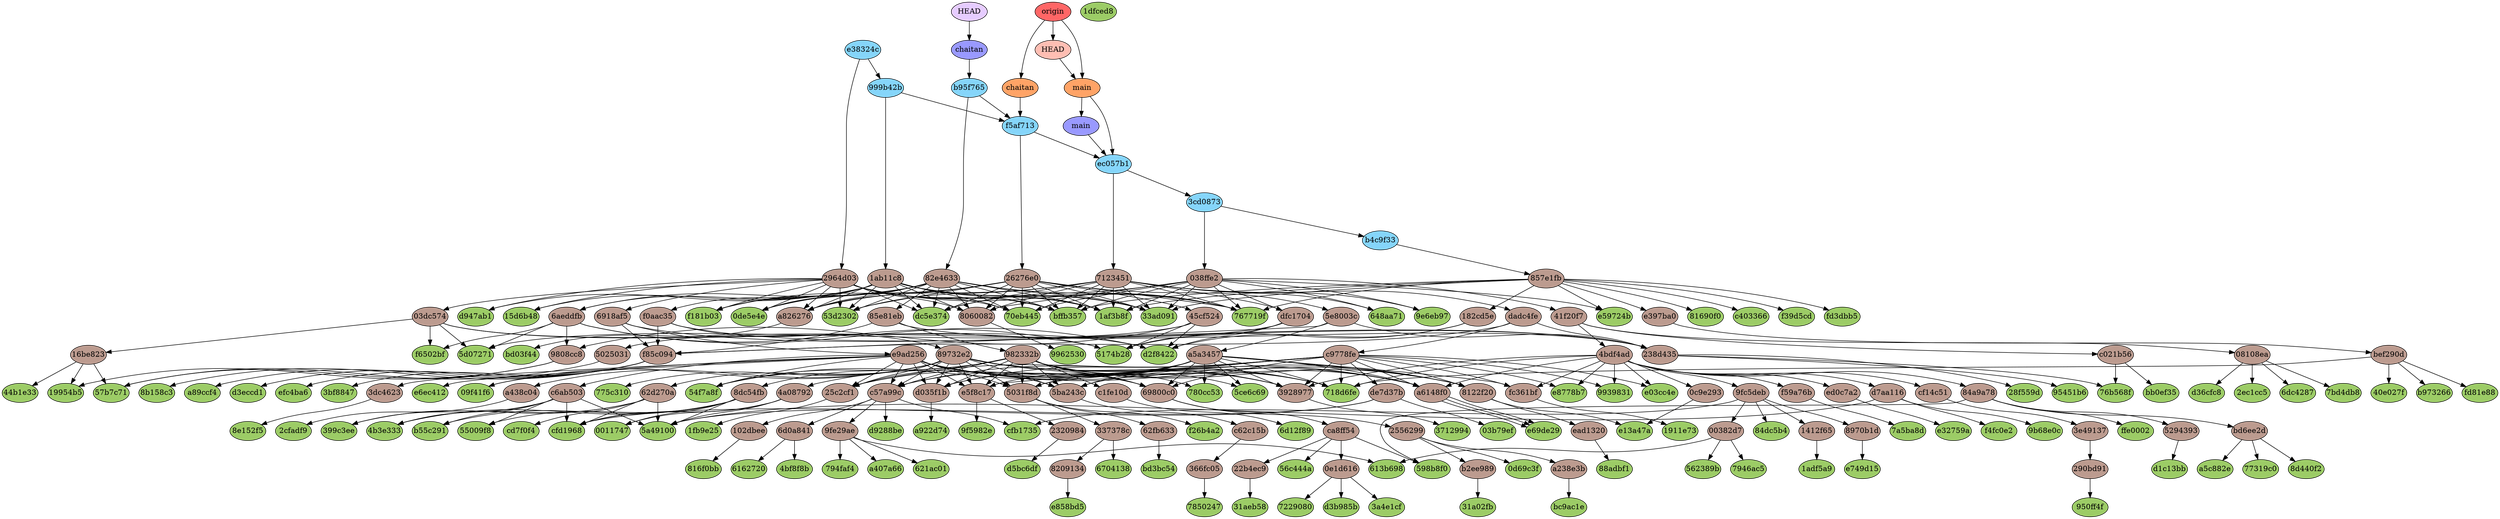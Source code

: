 digraph auto {
	graph [bgcolor=transparent]
	node [fixedsize=true style=filled width=0.95]
	"001174743a356a09ea1be9618f6fe4e734d74a48" [label=0011747 fillcolor="#9ccc66"]
	"03b79ef960b8e4650b0f182e8c5b89b0cea5a6da" [label="03b79ef" fillcolor="#9ccc66"]
	"09f41f6eb3e1f568d0215b5e598edd78ad3f7845" [label="09f41f6" fillcolor="#9ccc66"]
	"0d69c3f87cf1ae688b77ea7236c2f5dbf8f31b01" [label="0d69c3f" fillcolor="#9ccc66"]
	"0de5e4e3b9196563148ef8cc7b6080d0c55b33cf" [label="0de5e4e" fillcolor="#9ccc66"]
	"15d6b481edad255c278f8422acf6a4478f6f077f" [label="15d6b48" fillcolor="#9ccc66"]
	"1911e739b21709feb638e003de0e04e3593d840f" [label="1911e73" fillcolor="#9ccc66"]
	"19954b5f0ab180098010c4b09f005eaf6970bfb6" [label="19954b5" fillcolor="#9ccc66"]
	"1adf5a96c4058aa685aa1d99d0b9f54b050823ce" [label="1adf5a9" fillcolor="#9ccc66"]
	"1af3b8f01934a8fdd694eb5747b8115f01419199" [label="1af3b8f" fillcolor="#9ccc66"]
	"1dfced8cbf8cc0a511bc62fa7081b6884f02ea59" [label="1dfced8" fillcolor="#9ccc66"]
	"1fb9e250f8064f935fb87f609f64034c7d2431c1" [label="1fb9e25" fillcolor="#9ccc66"]
	"28f559d77037c25fc3c99755163aeb338430cb19" [label="28f559d" fillcolor="#9ccc66"]
	"2cfadf98dd8ea0f01bc1aacb44729859446d835b" [label="2cfadf9" fillcolor="#9ccc66"]
	"2ec1cc5f9cd1d8162de205e25620bca12963c8a1" [label="2ec1cc5" fillcolor="#9ccc66"]
	"31a02fbe23467ff63803c86b4cc63b5deca9aa73" [label="31a02fb" fillcolor="#9ccc66"]
	"31aeb584a032212f34b0bbfbd6b2795d7823914f" [label="31aeb58" fillcolor="#9ccc66"]
	"33ad091d26d8a9dc95ebdf616e217d985ec215b8" [label="33ad091" fillcolor="#9ccc66"]
	"371299431a543a656e5d458c65542fce3bda5124" [label=3712994 fillcolor="#9ccc66"]
	"399c3eec41cbc0d77a5254360651517113813b39" [label="399c3ee" fillcolor="#9ccc66"]
	"3a4e1cf78ee136cc035b47d71529fe7a4c0ca5db" [label="3a4e1cf" fillcolor="#9ccc66"]
	"3bf884708a7789b9963f429052fd7421763e3581" [label="3bf8847" fillcolor="#9ccc66"]
	"40e027fbefc15026f37d0e7d8b37e9d8f6e532b1" [label="40e027f" fillcolor="#9ccc66"]
	"44b1e33367b63126b9c8928bb9677685708e8479" [label="44b1e33" fillcolor="#9ccc66"]
	"4b3e333a916f890725967882a3db203fcc685684" [label="4b3e333" fillcolor="#9ccc66"]
	"4bf8f8be166eb79d3dcb7f24a4765d1fac0f3f5a" [label="4bf8f8b" fillcolor="#9ccc66"]
	"5174b28c565c285e3e312ec5178be64fbeca8398" [label="5174b28" fillcolor="#9ccc66"]
	"53d23025e9216460f5792ff51a26e90b41d7baf3" [label="53d2302" fillcolor="#9ccc66"]
	"54f7a8fe883aa59ca24b7b0c67d0a50e0217b5c4" [label="54f7a8f" fillcolor="#9ccc66"]
	"55009f8f5d029f774b9216a450fb1bad0b2a7719" [label="55009f8" fillcolor="#9ccc66"]
	"562389b5c9d6a4a7d89b3c0db9b1cf88161efa01" [label="562389b" fillcolor="#9ccc66"]
	"56c444aee0b08f1dfc98e33f0dc80ad49652fcc3" [label="56c444a" fillcolor="#9ccc66"]
	"57b7c712319b7b513bec07dffe16bbcde96c1494" [label="57b7c71" fillcolor="#9ccc66"]
	"598b8f039a01d1ac7da7eeb7df490f0d6e7f60d4" [label="598b8f0" fillcolor="#9ccc66"]
	"5a49100ce528f9c21399c5df2febf7f70289e560" [label="5a49100" fillcolor="#9ccc66"]
	"5ce6c6989a2642f975325c1299b2e94c0443d53e" [label="5ce6c69" fillcolor="#9ccc66"]
	"5d07271a940b775cf6f0cc730d785a96ca69a17f" [label="5d07271" fillcolor="#9ccc66"]
	"613b698941f828bb41c73ca75b6d86f25370466f" [label="613b698" fillcolor="#9ccc66"]
	"6162720d2c077218a1e7a1eebbe85556984616e6" [label=6162720 fillcolor="#9ccc66"]
	"621ac01a420d0063224c83974fd25f03d9fb205a" [label="621ac01" fillcolor="#9ccc66"]
	"648aa7166f4efd1e80daa98c37ac7a1bf3c62ab9" [label="648aa71" fillcolor="#9ccc66"]
	"67041385a36aa9b051dcf6dea809370fa86682ff" [label=6704138 fillcolor="#9ccc66"]
	"6d12f89c8fe464135733f4c0aaddc38d627398f8" [label="6d12f89" fillcolor="#9ccc66"]
	"6dc4287a0d029df57ce173a551acdc8b9b192402" [label="6dc4287" fillcolor="#9ccc66"]
	"70eb445ddcc12f477509048bc7be1fd57b641dec" [label="70eb445" fillcolor="#9ccc66"]
	"718d6fea4835ec2d246af9800eddb7ffb276240c" [label="718d6fe" fillcolor="#9ccc66"]
	"722908014c1ee0c31a8e7152f4f88e83daf9325f" [label=7229080 fillcolor="#9ccc66"]
	"767719fc4fba59345ae29e29159c9aff270f5819" [label="767719f" fillcolor="#9ccc66"]
	"76b568fb20a084665c2fe1ba2fe7c6f31f19d912" [label="76b568f" fillcolor="#9ccc66"]
	"77319c03d2df179139de0ac5fee710bf85efedc1" [label="77319c0" fillcolor="#9ccc66"]
	"775c3107ff70f1e397b7b7620b4525c882085a07" [label="775c310" fillcolor="#9ccc66"]
	"780cc5305b067143ac74c76e86e81a78c5382fe0" [label="780cc53" fillcolor="#9ccc66"]
	"7850247c0e57cb40354a1b6c5e1741a0fef9e9bd" [label=7850247 fillcolor="#9ccc66"]
	"7946ac5268b7e9082c304488e58127259198bf58" [label="7946ac5" fillcolor="#9ccc66"]
	"794faf4280bcb7f91e6c37c3093626e1867d9991" [label="794faf4" fillcolor="#9ccc66"]
	"7a5ba8da806715f9eeb3085e9555bd58d07c4a6d" [label="7a5ba8d" fillcolor="#9ccc66"]
	"7bd4db855559bc6eab37162c3f32a7e002a6a5b9" [label="7bd4db8" fillcolor="#9ccc66"]
	"81690f0f6ca8faaaf67e549eee980cd5c7ce809d" [label="81690f0" fillcolor="#9ccc66"]
	"816f0bb7a421dc41040744f90e951128e0b0f610" [label="816f0bb" fillcolor="#9ccc66"]
	"84dc5b495029fb54c8b63c9306ce57fe166cac26" [label="84dc5b4" fillcolor="#9ccc66"]
	"88adbf13d82969c0bceef5d6c7db0b7b8f578647" [label="88adbf1" fillcolor="#9ccc66"]
	"8b158c3cf1023bc1e39e51de539938bcb4a11d83" [label="8b158c3" fillcolor="#9ccc66"]
	"8d440f2d142289f64340e093454520f88bf02244" [label="8d440f2" fillcolor="#9ccc66"]
	"8e152f59c8f6ff40c9c28415623b36e338074c72" [label="8e152f5" fillcolor="#9ccc66"]
	"950ff4f1d8b6d5dd82e76bbcf9037bc9c713b841" [label="950ff4f" fillcolor="#9ccc66"]
	"95451b613291abf6fd673c9b2c301e32af556bef" [label="95451b6" fillcolor="#9ccc66"]
	"9939831005bf4f4c110717b45e700dd482841aab" [label=9939831 fillcolor="#9ccc66"]
	"9962530f8f9defd78cc6d5a123a172f53fcbe8e7" [label=9962530 fillcolor="#9ccc66"]
	"9b68e0cb033faff949cea3472e31a60d312ce5ad" [label="9b68e0c" fillcolor="#9ccc66"]
	"9e6eb9729712cd54da30b479b06421009876160f" [label="9e6eb97" fillcolor="#9ccc66"]
	"9f5982e9955d372bb06a16f802c9b4ac4193e215" [label="9f5982e" fillcolor="#9ccc66"]
	a407a6650e8eaa9ce7329278a64c7590650cb049 [label=a407a66 fillcolor="#9ccc66"]
	a5c882edaea64f021bc5285cf28dc429f1bc8ee0 [label=a5c882e fillcolor="#9ccc66"]
	a89ccf4bf6faf087944e7d7ab391ad9b7f9c3a3e [label=a89ccf4 fillcolor="#9ccc66"]
	a922d7447f23f8b7333868c01079e087b93454e7 [label=a922d74 fillcolor="#9ccc66"]
	b55c291d51e253b41d3fb752c6127b5af970b048 [label=b55c291 fillcolor="#9ccc66"]
	b973266263f2fb83a6c385966c1c3656a60503be [label=b973266 fillcolor="#9ccc66"]
	bb0ef3559fc9a804c46bf0ff8a79e96f5079fcca [label=bb0ef35 fillcolor="#9ccc66"]
	bc9ac1ec4bd2fb585c674df206704b3b9308181c [label=bc9ac1e fillcolor="#9ccc66"]
	bd03f4408cde3557f2573cf7c7b584675161ec93 [label=bd03f44 fillcolor="#9ccc66"]
	bd3bc54cea676033e4b4a7fb54722b35e26806ad [label=bd3bc54 fillcolor="#9ccc66"]
	bffb357a7122523ec94045523758c4b825b448ef [label=bffb357 fillcolor="#9ccc66"]
	c4033664f80d3cb9cb687fb5facbc82aedb302f6 [label=c403366 fillcolor="#9ccc66"]
	cd7f0f4c882b95e24b0921d5223c1f1c4bdbb7f7 [label=cd7f0f4 fillcolor="#9ccc66"]
	cfb1735bb84fa6e1ac475deb4303efd42b3a3e6d [label=cfb1735 fillcolor="#9ccc66"]
	cfd196838dcf06bcc28949313e87de67d007dbc2 [label=cfd1968 fillcolor="#9ccc66"]
	d1c13bb72f1e4de182026fa317d5e90ab981353f [label=d1c13bb fillcolor="#9ccc66"]
	d2f84222734f27b623d1c80dda3561b04d1284af [label=d2f8422 fillcolor="#9ccc66"]
	d36cfc8638ef2198671b76a5ed68c2998eef79b6 [label=d36cfc8 fillcolor="#9ccc66"]
	d3b985b9fd343ea15aea1604a4e8a57692e2feab [label=d3b985b fillcolor="#9ccc66"]
	d3eccd1e6a2c4b4c6827c9d0af19ae2e8a7ad92a [label=d3eccd1 fillcolor="#9ccc66"]
	d5bc6dfc46e7474da131f19c4381b2ecc7bbc1f3 [label=d5bc6df fillcolor="#9ccc66"]
	d9288bec279cb9fe910eb12ff02f4dda45c567e3 [label=d9288be fillcolor="#9ccc66"]
	d947ab175d5eaf2c14e470b748f81df4baa2dbd3 [label=d947ab1 fillcolor="#9ccc66"]
	dc5e3743cedeb7de706c75626095b8e475eac606 [label=dc5e374 fillcolor="#9ccc66"]
	e03cc4ee7e38423d507884c944105c8ded8ac52d [label=e03cc4e fillcolor="#9ccc66"]
	e13a47ab2692b110d58c1237392c9691f62ad8bb [label=e13a47a fillcolor="#9ccc66"]
	e32759a054bdb31fd086338312b9b70643b50c04 [label=e32759a fillcolor="#9ccc66"]
	e59724b283f9cb9a63ce04a2405128164607a14a [label=e59724b fillcolor="#9ccc66"]
	e69de29bb2d1d6434b8b29ae775ad8c2e48c5391 [label=e69de29 fillcolor="#9ccc66"]
	e6ec4121b045b6ee6c658923b8f71b3c0473b291 [label=e6ec412 fillcolor="#9ccc66"]
	e749d152ddc1e9bae589787ccf2910e32973e4ec [label=e749d15 fillcolor="#9ccc66"]
	e858bd565c5eb6ae0407e401bbc716448f5dc314 [label=e858bd5 fillcolor="#9ccc66"]
	e8778b73c4e7fa68cf21800343263108e626243b [label=e8778b7 fillcolor="#9ccc66"]
	efc4ba6171d3f4712ce05d90bf069608ef42eefa [label=efc4ba6 fillcolor="#9ccc66"]
	f181b03040764ddac42c2796473444b84b2d7f85 [label=f181b03 fillcolor="#9ccc66"]
	f26b4a26dadab5ff2c78b4cbb9337dfd135c119e [label=f26b4a2 fillcolor="#9ccc66"]
	f39d5cd42487434163c0c85cdc17e9c3e3128c48 [label=f39d5cd fillcolor="#9ccc66"]
	f4fc0e2435f9dc70a03c5c6317942ea8ec7a2b75 [label=f4fc0e2 fillcolor="#9ccc66"]
	f6502bf8ce2fc9bcaa59cbce50449cafcfc0acfc [label=f6502bf fillcolor="#9ccc66"]
	fd3dbb571a12a1c3baf000db049e141c888d05a8 [label=fd3dbb5 fillcolor="#9ccc66"]
	fd81e885836d815b8019694a910a93d86a43cb66 [label=fd81e88 fillcolor="#9ccc66"]
	ffe0002efdb3f150b116071bb68b8a7d2b29e2a6 [label=ffe0002 fillcolor="#9ccc66"]
	"00382d76ac943620b0471926785895e548774bc6" [label="00382d7" fillcolor="#bc9b8f"]
	"00382d76ac943620b0471926785895e548774bc6" -> "562389b5c9d6a4a7d89b3c0db9b1cf88161efa01"
	"00382d76ac943620b0471926785895e548774bc6" -> "7946ac5268b7e9082c304488e58127259198bf58"
	"00382d76ac943620b0471926785895e548774bc6" -> "613b698941f828bb41c73ca75b6d86f25370466f"
	"038ffe2dbd8f6f3d77c5ccbedd90e1110a0d988b" [label="038ffe2" fillcolor="#bc9b8f"]
	"038ffe2dbd8f6f3d77c5ccbedd90e1110a0d988b" -> bffb357a7122523ec94045523758c4b825b448ef
	"038ffe2dbd8f6f3d77c5ccbedd90e1110a0d988b" -> "70eb445ddcc12f477509048bc7be1fd57b641dec"
	"038ffe2dbd8f6f3d77c5ccbedd90e1110a0d988b" -> "80600822c171943c9ce1b6a6aabe50771d8c275b"
	"038ffe2dbd8f6f3d77c5ccbedd90e1110a0d988b" -> dc5e3743cedeb7de706c75626095b8e475eac606
	"038ffe2dbd8f6f3d77c5ccbedd90e1110a0d988b" -> "767719fc4fba59345ae29e29159c9aff270f5819"
	"038ffe2dbd8f6f3d77c5ccbedd90e1110a0d988b" -> "648aa7166f4efd1e80daa98c37ac7a1bf3c62ab9"
	"038ffe2dbd8f6f3d77c5ccbedd90e1110a0d988b" -> "33ad091d26d8a9dc95ebdf616e217d985ec215b8"
	"038ffe2dbd8f6f3d77c5ccbedd90e1110a0d988b" -> dfc17041d155d62d24a9a8290087231e1858a5bd
	"038ffe2dbd8f6f3d77c5ccbedd90e1110a0d988b" -> "41f20f7c7112b3f9c7d469db4da4bba59a4b061f"
	"038ffe2dbd8f6f3d77c5ccbedd90e1110a0d988b" -> "1af3b8f01934a8fdd694eb5747b8115f01419199"
	"038ffe2dbd8f6f3d77c5ccbedd90e1110a0d988b" -> e59724b283f9cb9a63ce04a2405128164607a14a
	"038ffe2dbd8f6f3d77c5ccbedd90e1110a0d988b" -> "9e6eb9729712cd54da30b479b06421009876160f"
	"03dc57498100ca8feaaddb4c5e258ace2e44e225" [label="03dc574" fillcolor="#bc9b8f"]
	"03dc57498100ca8feaaddb4c5e258ace2e44e225" -> "16be823273d9418d9b06251e9b0f83770d47666d"
	"03dc57498100ca8feaaddb4c5e258ace2e44e225" -> "5174b28c565c285e3e312ec5178be64fbeca8398"
	"03dc57498100ca8feaaddb4c5e258ace2e44e225" -> "5d07271a940b775cf6f0cc730d785a96ca69a17f"
	"03dc57498100ca8feaaddb4c5e258ace2e44e225" -> f6502bf8ce2fc9bcaa59cbce50449cafcfc0acfc
	"03dc57498100ca8feaaddb4c5e258ace2e44e225" -> d2f84222734f27b623d1c80dda3561b04d1284af
	"08108ea0dc57f6b8d18cfd49b52a187e023ed2d0" [label="08108ea" fillcolor="#bc9b8f"]
	"08108ea0dc57f6b8d18cfd49b52a187e023ed2d0" -> "2ec1cc5f9cd1d8162de205e25620bca12963c8a1"
	"08108ea0dc57f6b8d18cfd49b52a187e023ed2d0" -> d36cfc8638ef2198671b76a5ed68c2998eef79b6
	"08108ea0dc57f6b8d18cfd49b52a187e023ed2d0" -> "6dc4287a0d029df57ce173a551acdc8b9b192402"
	"08108ea0dc57f6b8d18cfd49b52a187e023ed2d0" -> "7bd4db855559bc6eab37162c3f32a7e002a6a5b9"
	"0c9e293f58b09fcc6b2cb4734ad6e99a9ce939c7" [label="0c9e293" fillcolor="#bc9b8f"]
	"0c9e293f58b09fcc6b2cb4734ad6e99a9ce939c7" -> e13a47ab2692b110d58c1237392c9691f62ad8bb
	"0e1d616e587be51944072e2eb06a940b9fb698ec" [label="0e1d616" fillcolor="#bc9b8f"]
	"0e1d616e587be51944072e2eb06a940b9fb698ec" -> d3b985b9fd343ea15aea1604a4e8a57692e2feab
	"0e1d616e587be51944072e2eb06a940b9fb698ec" -> "3a4e1cf78ee136cc035b47d71529fe7a4c0ca5db"
	"0e1d616e587be51944072e2eb06a940b9fb698ec" -> "722908014c1ee0c31a8e7152f4f88e83daf9325f"
	"102dbeeac0c46e1676135e723192683667cc8b24" [label="102dbee" fillcolor="#bc9b8f"]
	"102dbeeac0c46e1676135e723192683667cc8b24" -> "816f0bb7a421dc41040744f90e951128e0b0f610"
	"1412f65527f59129be4e9fca368b2eba68c64ee5" [label="1412f65" fillcolor="#bc9b8f"]
	"1412f65527f59129be4e9fca368b2eba68c64ee5" -> "1adf5a96c4058aa685aa1d99d0b9f54b050823ce"
	"16be823273d9418d9b06251e9b0f83770d47666d" [label="16be823" fillcolor="#bc9b8f"]
	"16be823273d9418d9b06251e9b0f83770d47666d" -> "19954b5f0ab180098010c4b09f005eaf6970bfb6"
	"16be823273d9418d9b06251e9b0f83770d47666d" -> "57b7c712319b7b513bec07dffe16bbcde96c1494"
	"16be823273d9418d9b06251e9b0f83770d47666d" -> "44b1e33367b63126b9c8928bb9677685708e8479"
	"182cd5e1b7b0f624758c8b796521d0e5584cecbe" [label="182cd5e" fillcolor="#bc9b8f"]
	"182cd5e1b7b0f624758c8b796521d0e5584cecbe" -> "5174b28c565c285e3e312ec5178be64fbeca8398"
	"182cd5e1b7b0f624758c8b796521d0e5584cecbe" -> d2f84222734f27b623d1c80dda3561b04d1284af
	"1ab11c8a33c34bd033b1c57518b2cf84c55e4e3d" [label="1ab11c8" fillcolor="#bc9b8f"]
	"1ab11c8a33c34bd033b1c57518b2cf84c55e4e3d" -> bffb357a7122523ec94045523758c4b825b448ef
	"1ab11c8a33c34bd033b1c57518b2cf84c55e4e3d" -> "70eb445ddcc12f477509048bc7be1fd57b641dec"
	"1ab11c8a33c34bd033b1c57518b2cf84c55e4e3d" -> "80600822c171943c9ce1b6a6aabe50771d8c275b"
	"1ab11c8a33c34bd033b1c57518b2cf84c55e4e3d" -> dc5e3743cedeb7de706c75626095b8e475eac606
	"1ab11c8a33c34bd033b1c57518b2cf84c55e4e3d" -> "767719fc4fba59345ae29e29159c9aff270f5819"
	"1ab11c8a33c34bd033b1c57518b2cf84c55e4e3d" -> "15d6b481edad255c278f8422acf6a4478f6f077f"
	"1ab11c8a33c34bd033b1c57518b2cf84c55e4e3d" -> f181b03040764ddac42c2796473444b84b2d7f85
	"1ab11c8a33c34bd033b1c57518b2cf84c55e4e3d" -> "33ad091d26d8a9dc95ebdf616e217d985ec215b8"
	"1ab11c8a33c34bd033b1c57518b2cf84c55e4e3d" -> "6aeddfb957530511a760f788fedeb5838d2f33c0"
	"1ab11c8a33c34bd033b1c57518b2cf84c55e4e3d" -> f0aac3560e9fef87cacf063a1ab73a4aa0276d5c
	"1ab11c8a33c34bd033b1c57518b2cf84c55e4e3d" -> d947ab175d5eaf2c14e470b748f81df4baa2dbd3
	"1ab11c8a33c34bd033b1c57518b2cf84c55e4e3d" -> "1af3b8f01934a8fdd694eb5747b8115f01419199"
	"1ab11c8a33c34bd033b1c57518b2cf84c55e4e3d" -> "53d23025e9216460f5792ff51a26e90b41d7baf3"
	"1ab11c8a33c34bd033b1c57518b2cf84c55e4e3d" -> a8262767a3ba1b8613232f261faab2cc2cadc41c
	"1ab11c8a33c34bd033b1c57518b2cf84c55e4e3d" -> "0de5e4e3b9196563148ef8cc7b6080d0c55b33cf"
	"22b4ec9395da9cf3a24affa94e2699767a007551" [label="22b4ec9" fillcolor="#bc9b8f"]
	"22b4ec9395da9cf3a24affa94e2699767a007551" -> "31aeb584a032212f34b0bbfbd6b2795d7823914f"
	"2320984e5525e94c00a172fed70cdc1bc5981eca" [label=2320984 fillcolor="#bc9b8f"]
	"2320984e5525e94c00a172fed70cdc1bc5981eca" -> d5bc6dfc46e7474da131f19c4381b2ecc7bbc1f3
	"238d4352067a852584b7fc7c3a8dd8887450c309" [label="238d435" fillcolor="#bc9b8f"]
	"238d4352067a852584b7fc7c3a8dd8887450c309" -> "95451b613291abf6fd673c9b2c301e32af556bef"
	"238d4352067a852584b7fc7c3a8dd8887450c309" -> "76b568fb20a084665c2fe1ba2fe7c6f31f19d912"
	"238d4352067a852584b7fc7c3a8dd8887450c309" -> "28f559d77037c25fc3c99755163aeb338430cb19"
	"2556299ba85f4f4c3e4f27ead98c757f1a9dc0f9" [label=2556299 fillcolor="#bc9b8f"]
	"2556299ba85f4f4c3e4f27ead98c757f1a9dc0f9" -> a238e3b15ca8a5227f132581f78ed7400dd7f26f
	"2556299ba85f4f4c3e4f27ead98c757f1a9dc0f9" -> b2ee9892f10c4ed6011addc148902baaf3d511cb
	"2556299ba85f4f4c3e4f27ead98c757f1a9dc0f9" -> "0d69c3f87cf1ae688b77ea7236c2f5dbf8f31b01"
	"25c2cf1dc7b3a14820baa17ade9ebe67d1dadbea" [label="25c2cf1" fillcolor="#bc9b8f"]
	"25c2cf1dc7b3a14820baa17ade9ebe67d1dadbea" -> "1fb9e250f8064f935fb87f609f64034c7d2431c1"
	"26276e02a7158624790c4fb49b2344ee9df94734" [label="26276e0" fillcolor="#bc9b8f"]
	"26276e02a7158624790c4fb49b2344ee9df94734" -> bffb357a7122523ec94045523758c4b825b448ef
	"26276e02a7158624790c4fb49b2344ee9df94734" -> "70eb445ddcc12f477509048bc7be1fd57b641dec"
	"26276e02a7158624790c4fb49b2344ee9df94734" -> "80600822c171943c9ce1b6a6aabe50771d8c275b"
	"26276e02a7158624790c4fb49b2344ee9df94734" -> dc5e3743cedeb7de706c75626095b8e475eac606
	"26276e02a7158624790c4fb49b2344ee9df94734" -> "767719fc4fba59345ae29e29159c9aff270f5819"
	"26276e02a7158624790c4fb49b2344ee9df94734" -> f181b03040764ddac42c2796473444b84b2d7f85
	"26276e02a7158624790c4fb49b2344ee9df94734" -> "33ad091d26d8a9dc95ebdf616e217d985ec215b8"
	"26276e02a7158624790c4fb49b2344ee9df94734" -> "45cf524e7519451a2d22bee72895f0921b49a0e4"
	"26276e02a7158624790c4fb49b2344ee9df94734" -> "5e8003c4e7124d5db0a19bf247f96865bf8b062e"
	"26276e02a7158624790c4fb49b2344ee9df94734" -> "1af3b8f01934a8fdd694eb5747b8115f01419199"
	"26276e02a7158624790c4fb49b2344ee9df94734" -> "53d23025e9216460f5792ff51a26e90b41d7baf3"
	"26276e02a7158624790c4fb49b2344ee9df94734" -> a8262767a3ba1b8613232f261faab2cc2cadc41c
	"26276e02a7158624790c4fb49b2344ee9df94734" -> "0de5e4e3b9196563148ef8cc7b6080d0c55b33cf"
	"290bd91e293bbd51569e3dcae0be8ce2acaada6d" [label="290bd91" fillcolor="#bc9b8f"]
	"290bd91e293bbd51569e3dcae0be8ce2acaada6d" -> "950ff4f1d8b6d5dd82e76bbcf9037bc9c713b841"
	"2964d03a4e1ac1b256f269de3a550d5d462511de" [label="2964d03" fillcolor="#bc9b8f"]
	"2964d03a4e1ac1b256f269de3a550d5d462511de" -> bffb357a7122523ec94045523758c4b825b448ef
	"2964d03a4e1ac1b256f269de3a550d5d462511de" -> "70eb445ddcc12f477509048bc7be1fd57b641dec"
	"2964d03a4e1ac1b256f269de3a550d5d462511de" -> "80600822c171943c9ce1b6a6aabe50771d8c275b"
	"2964d03a4e1ac1b256f269de3a550d5d462511de" -> dc5e3743cedeb7de706c75626095b8e475eac606
	"2964d03a4e1ac1b256f269de3a550d5d462511de" -> "767719fc4fba59345ae29e29159c9aff270f5819"
	"2964d03a4e1ac1b256f269de3a550d5d462511de" -> "15d6b481edad255c278f8422acf6a4478f6f077f"
	"2964d03a4e1ac1b256f269de3a550d5d462511de" -> f181b03040764ddac42c2796473444b84b2d7f85
	"2964d03a4e1ac1b256f269de3a550d5d462511de" -> "33ad091d26d8a9dc95ebdf616e217d985ec215b8"
	"2964d03a4e1ac1b256f269de3a550d5d462511de" -> "03dc57498100ca8feaaddb4c5e258ace2e44e225"
	"2964d03a4e1ac1b256f269de3a550d5d462511de" -> "6918af55cd8674b3bd7762dfb76fa5664783566b"
	"2964d03a4e1ac1b256f269de3a550d5d462511de" -> d947ab175d5eaf2c14e470b748f81df4baa2dbd3
	"2964d03a4e1ac1b256f269de3a550d5d462511de" -> "1af3b8f01934a8fdd694eb5747b8115f01419199"
	"2964d03a4e1ac1b256f269de3a550d5d462511de" -> "53d23025e9216460f5792ff51a26e90b41d7baf3"
	"2964d03a4e1ac1b256f269de3a550d5d462511de" -> a8262767a3ba1b8613232f261faab2cc2cadc41c
	"2964d03a4e1ac1b256f269de3a550d5d462511de" -> "0de5e4e3b9196563148ef8cc7b6080d0c55b33cf"
	"337378cef4994f9d3f5be541f2c7ff4b8b778a44" [label="337378c" fillcolor="#bc9b8f"]
	"337378cef4994f9d3f5be541f2c7ff4b8b778a44" -> "82091342c5d94bc0dba173a5e477e3a9d1b7d872"
	"337378cef4994f9d3f5be541f2c7ff4b8b778a44" -> "67041385a36aa9b051dcf6dea809370fa86682ff"
	"366fc059b69d07b4c53aece4301c8f9dd1e98ced" [label="366fc05" fillcolor="#bc9b8f"]
	"366fc059b69d07b4c53aece4301c8f9dd1e98ced" -> "7850247c0e57cb40354a1b6c5e1741a0fef9e9bd"
	"3928977e056bf579909e60be0f8b94463382c9d2" [label=3928977 fillcolor="#bc9b8f"]
	"3928977e056bf579909e60be0f8b94463382c9d2" -> "371299431a543a656e5d458c65542fce3bda5124"
	"3dc4623a95343fdeb5cf02d683e5ea30a382f22e" [label="3dc4623" fillcolor="#bc9b8f"]
	"3dc4623a95343fdeb5cf02d683e5ea30a382f22e" -> "8e152f59c8f6ff40c9c28415623b36e338074c72"
	"3e49137c2e36161d04ca8f6167cd564173534c33" [label="3e49137" fillcolor="#bc9b8f"]
	"3e49137c2e36161d04ca8f6167cd564173534c33" -> "290bd91e293bbd51569e3dcae0be8ce2acaada6d"
	"41f20f7c7112b3f9c7d469db4da4bba59a4b061f" [label="41f20f7" fillcolor="#bc9b8f"]
	"41f20f7c7112b3f9c7d469db4da4bba59a4b061f" -> "4bdf4adba6d044167ff0734a09cd296ec0b4bd75"
	"41f20f7c7112b3f9c7d469db4da4bba59a4b061f" -> "08108ea0dc57f6b8d18cfd49b52a187e023ed2d0"
	"41f20f7c7112b3f9c7d469db4da4bba59a4b061f" -> c021b569e5d5e9bcea48f971c5de622a8ea6ce1c
	"45cf524e7519451a2d22bee72895f0921b49a0e4" [label="45cf524" fillcolor="#bc9b8f"]
	"45cf524e7519451a2d22bee72895f0921b49a0e4" -> "9808cc8c05f344b07ea119cbb220ec3014182a65"
	"45cf524e7519451a2d22bee72895f0921b49a0e4" -> "5174b28c565c285e3e312ec5178be64fbeca8398"
	"45cf524e7519451a2d22bee72895f0921b49a0e4" -> "5d07271a940b775cf6f0cc730d785a96ca69a17f"
	"45cf524e7519451a2d22bee72895f0921b49a0e4" -> d2f84222734f27b623d1c80dda3561b04d1284af
	"4a08792937076ea0c57f5b42cbf76a255c459649" [label="4a08792" fillcolor="#bc9b8f"]
	"4a08792937076ea0c57f5b42cbf76a255c459649" -> "5a49100ce528f9c21399c5df2febf7f70289e560"
	"4a08792937076ea0c57f5b42cbf76a255c459649" -> cfd196838dcf06bcc28949313e87de67d007dbc2
	"4a08792937076ea0c57f5b42cbf76a255c459649" -> "001174743a356a09ea1be9618f6fe4e734d74a48"
	"4bdf4adba6d044167ff0734a09cd296ec0b4bd75" [label="4bdf4ad" fillcolor="#bc9b8f"]
	"4bdf4adba6d044167ff0734a09cd296ec0b4bd75" -> d7aa116101e7eaa1196bec4dcb137699948d54f2
	"4bdf4adba6d044167ff0734a09cd296ec0b4bd75" -> f59a76b8a939a4773024bc09b146ea22e2c2f00c
	"4bdf4adba6d044167ff0734a09cd296ec0b4bd75" -> a6148f039f35be3df8a2eea24ecaf2a71a9b26e4
	"4bdf4adba6d044167ff0734a09cd296ec0b4bd75" -> "9fc5deb8c50bd8deea8bae9c95770beac0e12985"
	"4bdf4adba6d044167ff0734a09cd296ec0b4bd75" -> "0c9e293f58b09fcc6b2cb4734ad6e99a9ce939c7"
	"4bdf4adba6d044167ff0734a09cd296ec0b4bd75" -> cf14c5117afe398b636d18aca7371677fc6516c1
	"4bdf4adba6d044167ff0734a09cd296ec0b4bd75" -> fc361bfef649ccbabc3c0bf28ea1806c7638140a
	"4bdf4adba6d044167ff0734a09cd296ec0b4bd75" -> "3928977e056bf579909e60be0f8b94463382c9d2"
	"4bdf4adba6d044167ff0734a09cd296ec0b4bd75" -> "718d6fea4835ec2d246af9800eddb7ffb276240c"
	"4bdf4adba6d044167ff0734a09cd296ec0b4bd75" -> e03cc4ee7e38423d507884c944105c8ded8ac52d
	"4bdf4adba6d044167ff0734a09cd296ec0b4bd75" -> "9939831005bf4f4c110717b45e700dd482841aab"
	"4bdf4adba6d044167ff0734a09cd296ec0b4bd75" -> ed0c7a22e5b6d760f1851c691a909320a50da5af
	"4bdf4adba6d044167ff0734a09cd296ec0b4bd75" -> e8778b73c4e7fa68cf21800343263108e626243b
	"4bdf4adba6d044167ff0734a09cd296ec0b4bd75" -> "84a9a7863d4a0e63548e099b6e8459106ac6cdfd"
	"50250311eed0b7b927ad96760037d3691af4d14c" [label=5025031 fillcolor="#bc9b8f"]
	"50250311eed0b7b927ad96760037d3691af4d14c" -> "57b7c712319b7b513bec07dffe16bbcde96c1494"
	"5031f8d107cc9db100a2d0fe018beeb16ecd59a6" [label="5031f8d" fillcolor="#bc9b8f"]
	"5031f8d107cc9db100a2d0fe018beeb16ecd59a6" -> "62fb633de68e7fa804ec10fe6fa45844ea2c8fcc"
	"5031f8d107cc9db100a2d0fe018beeb16ecd59a6" -> "337378cef4994f9d3f5be541f2c7ff4b8b778a44"
	"5031f8d107cc9db100a2d0fe018beeb16ecd59a6" -> f26b4a26dadab5ff2c78b4cbb9337dfd135c119e
	"529439371e29c3cf70135e40db3980662b235bba" [label=5294393 fillcolor="#bc9b8f"]
	"529439371e29c3cf70135e40db3980662b235bba" -> d1c13bb72f1e4de182026fa317d5e90ab981353f
	"5ba243cc90b04c924980a699f609f1262ac268ab" [label="5ba243c" fillcolor="#bc9b8f"]
	"5ba243cc90b04c924980a699f609f1262ac268ab" -> c62c15b908b2b94ada67d8fda7d78a83e5517a80
	"5e8003c4e7124d5db0a19bf247f96865bf8b062e" [label="5e8003c" fillcolor="#bc9b8f"]
	"5e8003c4e7124d5db0a19bf247f96865bf8b062e" -> a5a34576600ff878785944d7deded9c4aa306fe0
	"5e8003c4e7124d5db0a19bf247f96865bf8b062e" -> f85c094c6ac0e105896d5737f784b4a673f25f7f
	"5e8003c4e7124d5db0a19bf247f96865bf8b062e" -> "238d4352067a852584b7fc7c3a8dd8887450c309"
	"62d270a50c983a4d3ed37d3b6184e71c9ac0011a" [label="62d270a" fillcolor="#bc9b8f"]
	"62d270a50c983a4d3ed37d3b6184e71c9ac0011a" -> "5a49100ce528f9c21399c5df2febf7f70289e560"
	"62d270a50c983a4d3ed37d3b6184e71c9ac0011a" -> "4b3e333a916f890725967882a3db203fcc685684"
	"62d270a50c983a4d3ed37d3b6184e71c9ac0011a" -> cfd196838dcf06bcc28949313e87de67d007dbc2
	"62d270a50c983a4d3ed37d3b6184e71c9ac0011a" -> "399c3eec41cbc0d77a5254360651517113813b39"
	"62d270a50c983a4d3ed37d3b6184e71c9ac0011a" -> cd7f0f4c882b95e24b0921d5223c1f1c4bdbb7f7
	"62fb633de68e7fa804ec10fe6fa45844ea2c8fcc" [label="62fb633" fillcolor="#bc9b8f"]
	"62fb633de68e7fa804ec10fe6fa45844ea2c8fcc" -> bd3bc54cea676033e4b4a7fb54722b35e26806ad
	"6918af55cd8674b3bd7762dfb76fa5664783566b" [label="6918af5" fillcolor="#bc9b8f"]
	"6918af55cd8674b3bd7762dfb76fa5664783566b" -> e9ad25628f6465faaeecf66edbb4e846a813ccbf
	"6918af55cd8674b3bd7762dfb76fa5664783566b" -> f85c094c6ac0e105896d5737f784b4a673f25f7f
	"6918af55cd8674b3bd7762dfb76fa5664783566b" -> "238d4352067a852584b7fc7c3a8dd8887450c309"
	"69800c08b3904161d3962dc98204501ea29e4476" [label="69800c0" fillcolor="#bc9b8f"]
	"69800c08b3904161d3962dc98204501ea29e4476" -> "2556299ba85f4f4c3e4f27ead98c757f1a9dc0f9"
	"69800c08b3904161d3962dc98204501ea29e4476" -> ca8ff54af2eab209531f9845c8b438f37b463c87
	"6aeddfb957530511a760f788fedeb5838d2f33c0" [label="6aeddfb" fillcolor="#bc9b8f"]
	"6aeddfb957530511a760f788fedeb5838d2f33c0" -> "9808cc8c05f344b07ea119cbb220ec3014182a65"
	"6aeddfb957530511a760f788fedeb5838d2f33c0" -> "5174b28c565c285e3e312ec5178be64fbeca8398"
	"6aeddfb957530511a760f788fedeb5838d2f33c0" -> "5d07271a940b775cf6f0cc730d785a96ca69a17f"
	"6aeddfb957530511a760f788fedeb5838d2f33c0" -> f6502bf8ce2fc9bcaa59cbce50449cafcfc0acfc
	"6aeddfb957530511a760f788fedeb5838d2f33c0" -> d2f84222734f27b623d1c80dda3561b04d1284af
	"6d0a8412766eaa221244b977d9ee85623ba3d618" [label="6d0a841" fillcolor="#bc9b8f"]
	"6d0a8412766eaa221244b977d9ee85623ba3d618" -> "6162720d2c077218a1e7a1eebbe85556984616e6"
	"6d0a8412766eaa221244b977d9ee85623ba3d618" -> "4bf8f8be166eb79d3dcb7f24a4765d1fac0f3f5a"
	"712345182f78334064083521b02080d306999325" [label=7123451 fillcolor="#bc9b8f"]
	"712345182f78334064083521b02080d306999325" -> bffb357a7122523ec94045523758c4b825b448ef
	"712345182f78334064083521b02080d306999325" -> "70eb445ddcc12f477509048bc7be1fd57b641dec"
	"712345182f78334064083521b02080d306999325" -> "80600822c171943c9ce1b6a6aabe50771d8c275b"
	"712345182f78334064083521b02080d306999325" -> dc5e3743cedeb7de706c75626095b8e475eac606
	"712345182f78334064083521b02080d306999325" -> "767719fc4fba59345ae29e29159c9aff270f5819"
	"712345182f78334064083521b02080d306999325" -> "648aa7166f4efd1e80daa98c37ac7a1bf3c62ab9"
	"712345182f78334064083521b02080d306999325" -> "33ad091d26d8a9dc95ebdf616e217d985ec215b8"
	"712345182f78334064083521b02080d306999325" -> dfc17041d155d62d24a9a8290087231e1858a5bd
	"712345182f78334064083521b02080d306999325" -> dadc4fe50a8865482f9db059b9f900e0f287a68d
	"712345182f78334064083521b02080d306999325" -> "1af3b8f01934a8fdd694eb5747b8115f01419199"
	"712345182f78334064083521b02080d306999325" -> "53d23025e9216460f5792ff51a26e90b41d7baf3"
	"712345182f78334064083521b02080d306999325" -> a8262767a3ba1b8613232f261faab2cc2cadc41c
	"712345182f78334064083521b02080d306999325" -> "9e6eb9729712cd54da30b479b06421009876160f"
	"80600822c171943c9ce1b6a6aabe50771d8c275b" [label=8060082 fillcolor="#bc9b8f"]
	"80600822c171943c9ce1b6a6aabe50771d8c275b" -> "9962530f8f9defd78cc6d5a123a172f53fcbe8e7"
	"8122f20899bc423be76332df04a7cb1a49417af4" [label="8122f20" fillcolor="#bc9b8f"]
	"8122f20899bc423be76332df04a7cb1a49417af4" -> e13a47ab2692b110d58c1237392c9691f62ad8bb
	"8122f20899bc423be76332df04a7cb1a49417af4" -> ead1320f47244b13c36cac7befafa362763db2be
	"82091342c5d94bc0dba173a5e477e3a9d1b7d872" [label=8209134 fillcolor="#bc9b8f"]
	"82091342c5d94bc0dba173a5e477e3a9d1b7d872" -> e858bd565c5eb6ae0407e401bbc716448f5dc314
	"82e4633d71308eb99c91af93ef04d790ef24d228" [label="82e4633" fillcolor="#bc9b8f"]
	"82e4633d71308eb99c91af93ef04d790ef24d228" -> bffb357a7122523ec94045523758c4b825b448ef
	"82e4633d71308eb99c91af93ef04d790ef24d228" -> "70eb445ddcc12f477509048bc7be1fd57b641dec"
	"82e4633d71308eb99c91af93ef04d790ef24d228" -> "80600822c171943c9ce1b6a6aabe50771d8c275b"
	"82e4633d71308eb99c91af93ef04d790ef24d228" -> dc5e3743cedeb7de706c75626095b8e475eac606
	"82e4633d71308eb99c91af93ef04d790ef24d228" -> "767719fc4fba59345ae29e29159c9aff270f5819"
	"82e4633d71308eb99c91af93ef04d790ef24d228" -> f181b03040764ddac42c2796473444b84b2d7f85
	"82e4633d71308eb99c91af93ef04d790ef24d228" -> "33ad091d26d8a9dc95ebdf616e217d985ec215b8"
	"82e4633d71308eb99c91af93ef04d790ef24d228" -> "6aeddfb957530511a760f788fedeb5838d2f33c0"
	"82e4633d71308eb99c91af93ef04d790ef24d228" -> "85e81ebc8e27276a1b07799689366b444f188003"
	"82e4633d71308eb99c91af93ef04d790ef24d228" -> "1af3b8f01934a8fdd694eb5747b8115f01419199"
	"82e4633d71308eb99c91af93ef04d790ef24d228" -> "53d23025e9216460f5792ff51a26e90b41d7baf3"
	"82e4633d71308eb99c91af93ef04d790ef24d228" -> a8262767a3ba1b8613232f261faab2cc2cadc41c
	"82e4633d71308eb99c91af93ef04d790ef24d228" -> "0de5e4e3b9196563148ef8cc7b6080d0c55b33cf"
	"84a9a7863d4a0e63548e099b6e8459106ac6cdfd" [label="84a9a78" fillcolor="#bc9b8f"]
	"84a9a7863d4a0e63548e099b6e8459106ac6cdfd" -> bd6ee2d725056a8df2fe9cb664822128a854da60
	"84a9a7863d4a0e63548e099b6e8459106ac6cdfd" -> "529439371e29c3cf70135e40db3980662b235bba"
	"84a9a7863d4a0e63548e099b6e8459106ac6cdfd" -> ffe0002efdb3f150b116071bb68b8a7d2b29e2a6
	"84a9a7863d4a0e63548e099b6e8459106ac6cdfd" -> "598b8f039a01d1ac7da7eeb7df490f0d6e7f60d4"
	"857e1fb0f3d035cd3965b2ff5f62e7a144a07450" [label="857e1fb" fillcolor="#bc9b8f"]
	"857e1fb0f3d035cd3965b2ff5f62e7a144a07450" -> bffb357a7122523ec94045523758c4b825b448ef
	"857e1fb0f3d035cd3965b2ff5f62e7a144a07450" -> fd3dbb571a12a1c3baf000db049e141c888d05a8
	"857e1fb0f3d035cd3965b2ff5f62e7a144a07450" -> c4033664f80d3cb9cb687fb5facbc82aedb302f6
	"857e1fb0f3d035cd3965b2ff5f62e7a144a07450" -> "767719fc4fba59345ae29e29159c9aff270f5819"
	"857e1fb0f3d035cd3965b2ff5f62e7a144a07450" -> f39d5cd42487434163c0c85cdc17e9c3e3128c48
	"857e1fb0f3d035cd3965b2ff5f62e7a144a07450" -> "33ad091d26d8a9dc95ebdf616e217d985ec215b8"
	"857e1fb0f3d035cd3965b2ff5f62e7a144a07450" -> "182cd5e1b7b0f624758c8b796521d0e5584cecbe"
	"857e1fb0f3d035cd3965b2ff5f62e7a144a07450" -> e397ba02717230d1328c71f52f12655120e8760c
	"857e1fb0f3d035cd3965b2ff5f62e7a144a07450" -> "1af3b8f01934a8fdd694eb5747b8115f01419199"
	"857e1fb0f3d035cd3965b2ff5f62e7a144a07450" -> e59724b283f9cb9a63ce04a2405128164607a14a
	"857e1fb0f3d035cd3965b2ff5f62e7a144a07450" -> "81690f0f6ca8faaaf67e549eee980cd5c7ce809d"
	"85e81ebc8e27276a1b07799689366b444f188003" [label="85e81eb" fillcolor="#bc9b8f"]
	"85e81ebc8e27276a1b07799689366b444f188003" -> "982332bc39b8879e5ad7feb19858e3ab3a808a3a"
	"85e81ebc8e27276a1b07799689366b444f188003" -> f85c094c6ac0e105896d5737f784b4a673f25f7f
	"85e81ebc8e27276a1b07799689366b444f188003" -> "238d4352067a852584b7fc7c3a8dd8887450c309"
	"8970b1dcaeac1f07fa917ddf254477b8147c3a81" [label="8970b1d" fillcolor="#bc9b8f"]
	"8970b1dcaeac1f07fa917ddf254477b8147c3a81" -> e749d152ddc1e9bae589787ccf2910e32973e4ec
	"89732e2bb6b2595f0de8b3748b8cf5393772976f" [label="89732e2" fillcolor="#bc9b8f"]
	"89732e2bb6b2595f0de8b3748b8cf5393772976f" -> "62d270a50c983a4d3ed37d3b6184e71c9ac0011a"
	"89732e2bb6b2595f0de8b3748b8cf5393772976f" -> "25c2cf1dc7b3a14820baa17ade9ebe67d1dadbea"
	"89732e2bb6b2595f0de8b3748b8cf5393772976f" -> a6148f039f35be3df8a2eea24ecaf2a71a9b26e4
	"89732e2bb6b2595f0de8b3748b8cf5393772976f" -> c57a99c68ca843ea623b0352914d277d0dc54ce9
	"89732e2bb6b2595f0de8b3748b8cf5393772976f" -> "8122f20899bc423be76332df04a7cb1a49417af4"
	"89732e2bb6b2595f0de8b3748b8cf5393772976f" -> "5ba243cc90b04c924980a699f609f1262ac268ab"
	"89732e2bb6b2595f0de8b3748b8cf5393772976f" -> a438c04bd7363c02f676e90afa3524be3a92a311
	"89732e2bb6b2595f0de8b3748b8cf5393772976f" -> "69800c08b3904161d3962dc98204501ea29e4476"
	"89732e2bb6b2595f0de8b3748b8cf5393772976f" -> "3928977e056bf579909e60be0f8b94463382c9d2"
	"89732e2bb6b2595f0de8b3748b8cf5393772976f" -> d035f1b34e5090e6aaf9b36e0448b50b52517582
	"89732e2bb6b2595f0de8b3748b8cf5393772976f" -> "718d6fea4835ec2d246af9800eddb7ffb276240c"
	"89732e2bb6b2595f0de8b3748b8cf5393772976f" -> "775c3107ff70f1e397b7b7620b4525c882085a07"
	"89732e2bb6b2595f0de8b3748b8cf5393772976f" -> "54f7a8fe883aa59ca24b7b0c67d0a50e0217b5c4"
	"89732e2bb6b2595f0de8b3748b8cf5393772976f" -> "09f41f6eb3e1f568d0215b5e598edd78ad3f7845"
	"89732e2bb6b2595f0de8b3748b8cf5393772976f" -> "5031f8d107cc9db100a2d0fe018beeb16ecd59a6"
	"89732e2bb6b2595f0de8b3748b8cf5393772976f" -> e5f8c17c9181ef979d716229a3fc9e4fa0f04663
	"8dc54fbe99d74e039b49c942814dc9b6340148fb" [label="8dc54fb" fillcolor="#bc9b8f"]
	"8dc54fbe99d74e039b49c942814dc9b6340148fb" -> "5a49100ce528f9c21399c5df2febf7f70289e560"
	"8dc54fbe99d74e039b49c942814dc9b6340148fb" -> "4b3e333a916f890725967882a3db203fcc685684"
	"8dc54fbe99d74e039b49c942814dc9b6340148fb" -> cfd196838dcf06bcc28949313e87de67d007dbc2
	"8dc54fbe99d74e039b49c942814dc9b6340148fb" -> "001174743a356a09ea1be9618f6fe4e734d74a48"
	"8dc54fbe99d74e039b49c942814dc9b6340148fb" -> "55009f8f5d029f774b9216a450fb1bad0b2a7719"
	"8dc54fbe99d74e039b49c942814dc9b6340148fb" -> b55c291d51e253b41d3fb752c6127b5af970b048
	"9808cc8c05f344b07ea119cbb220ec3014182a65" [label="9808cc8" fillcolor="#bc9b8f"]
	"9808cc8c05f344b07ea119cbb220ec3014182a65" -> "19954b5f0ab180098010c4b09f005eaf6970bfb6"
	"9808cc8c05f344b07ea119cbb220ec3014182a65" -> "57b7c712319b7b513bec07dffe16bbcde96c1494"
	"982332bc39b8879e5ad7feb19858e3ab3a808a3a" [label="982332b" fillcolor="#bc9b8f"]
	"982332bc39b8879e5ad7feb19858e3ab3a808a3a" -> "8dc54fbe99d74e039b49c942814dc9b6340148fb"
	"982332bc39b8879e5ad7feb19858e3ab3a808a3a" -> "25c2cf1dc7b3a14820baa17ade9ebe67d1dadbea"
	"982332bc39b8879e5ad7feb19858e3ab3a808a3a" -> a6148f039f35be3df8a2eea24ecaf2a71a9b26e4
	"982332bc39b8879e5ad7feb19858e3ab3a808a3a" -> c57a99c68ca843ea623b0352914d277d0dc54ce9
	"982332bc39b8879e5ad7feb19858e3ab3a808a3a" -> "8122f20899bc423be76332df04a7cb1a49417af4"
	"982332bc39b8879e5ad7feb19858e3ab3a808a3a" -> "5ba243cc90b04c924980a699f609f1262ac268ab"
	"982332bc39b8879e5ad7feb19858e3ab3a808a3a" -> c1fe10d4a238161c0eae4cba415ffbd55807d575
	"982332bc39b8879e5ad7feb19858e3ab3a808a3a" -> "69800c08b3904161d3962dc98204501ea29e4476"
	"982332bc39b8879e5ad7feb19858e3ab3a808a3a" -> "3928977e056bf579909e60be0f8b94463382c9d2"
	"982332bc39b8879e5ad7feb19858e3ab3a808a3a" -> d035f1b34e5090e6aaf9b36e0448b50b52517582
	"982332bc39b8879e5ad7feb19858e3ab3a808a3a" -> "718d6fea4835ec2d246af9800eddb7ffb276240c"
	"982332bc39b8879e5ad7feb19858e3ab3a808a3a" -> "780cc5305b067143ac74c76e86e81a78c5382fe0"
	"982332bc39b8879e5ad7feb19858e3ab3a808a3a" -> "54f7a8fe883aa59ca24b7b0c67d0a50e0217b5c4"
	"982332bc39b8879e5ad7feb19858e3ab3a808a3a" -> "5ce6c6989a2642f975325c1299b2e94c0443d53e"
	"982332bc39b8879e5ad7feb19858e3ab3a808a3a" -> "5031f8d107cc9db100a2d0fe018beeb16ecd59a6"
	"982332bc39b8879e5ad7feb19858e3ab3a808a3a" -> e5f8c17c9181ef979d716229a3fc9e4fa0f04663
	"9fc5deb8c50bd8deea8bae9c95770beac0e12985" [label="9fc5deb" fillcolor="#bc9b8f"]
	"9fc5deb8c50bd8deea8bae9c95770beac0e12985" -> "00382d76ac943620b0471926785895e548774bc6"
	"9fc5deb8c50bd8deea8bae9c95770beac0e12985" -> "8970b1dcaeac1f07fa917ddf254477b8147c3a81"
	"9fc5deb8c50bd8deea8bae9c95770beac0e12985" -> "1412f65527f59129be4e9fca368b2eba68c64ee5"
	"9fc5deb8c50bd8deea8bae9c95770beac0e12985" -> "84dc5b495029fb54c8b63c9306ce57fe166cac26"
	"9fc5deb8c50bd8deea8bae9c95770beac0e12985" -> cfb1735bb84fa6e1ac475deb4303efd42b3a3e6d
	"9fe29ae255112f0f5fd53e36ca4653a20ddcda6f" [label="9fe29ae" fillcolor="#bc9b8f"]
	"9fe29ae255112f0f5fd53e36ca4653a20ddcda6f" -> "621ac01a420d0063224c83974fd25f03d9fb205a"
	"9fe29ae255112f0f5fd53e36ca4653a20ddcda6f" -> "794faf4280bcb7f91e6c37c3093626e1867d9991"
	"9fe29ae255112f0f5fd53e36ca4653a20ddcda6f" -> a407a6650e8eaa9ce7329278a64c7590650cb049
	"9fe29ae255112f0f5fd53e36ca4653a20ddcda6f" -> "613b698941f828bb41c73ca75b6d86f25370466f"
	a238e3b15ca8a5227f132581f78ed7400dd7f26f [label=a238e3b fillcolor="#bc9b8f"]
	a238e3b15ca8a5227f132581f78ed7400dd7f26f -> bc9ac1ec4bd2fb585c674df206704b3b9308181c
	a438c04bd7363c02f676e90afa3524be3a92a311 [label=a438c04 fillcolor="#bc9b8f"]
	a438c04bd7363c02f676e90afa3524be3a92a311 -> "2cfadf98dd8ea0f01bc1aacb44729859446d835b"
	a5a34576600ff878785944d7deded9c4aa306fe0 [label=a5a3457 fillcolor="#bc9b8f"]
	a5a34576600ff878785944d7deded9c4aa306fe0 -> "4a08792937076ea0c57f5b42cbf76a255c459649"
	a5a34576600ff878785944d7deded9c4aa306fe0 -> "25c2cf1dc7b3a14820baa17ade9ebe67d1dadbea"
	a5a34576600ff878785944d7deded9c4aa306fe0 -> a6148f039f35be3df8a2eea24ecaf2a71a9b26e4
	a5a34576600ff878785944d7deded9c4aa306fe0 -> c57a99c68ca843ea623b0352914d277d0dc54ce9
	a5a34576600ff878785944d7deded9c4aa306fe0 -> "8122f20899bc423be76332df04a7cb1a49417af4"
	a5a34576600ff878785944d7deded9c4aa306fe0 -> "5ba243cc90b04c924980a699f609f1262ac268ab"
	a5a34576600ff878785944d7deded9c4aa306fe0 -> fc361bfef649ccbabc3c0bf28ea1806c7638140a
	a5a34576600ff878785944d7deded9c4aa306fe0 -> "69800c08b3904161d3962dc98204501ea29e4476"
	a5a34576600ff878785944d7deded9c4aa306fe0 -> "3928977e056bf579909e60be0f8b94463382c9d2"
	a5a34576600ff878785944d7deded9c4aa306fe0 -> d035f1b34e5090e6aaf9b36e0448b50b52517582
	a5a34576600ff878785944d7deded9c4aa306fe0 -> "718d6fea4835ec2d246af9800eddb7ffb276240c"
	a5a34576600ff878785944d7deded9c4aa306fe0 -> "780cc5305b067143ac74c76e86e81a78c5382fe0"
	a5a34576600ff878785944d7deded9c4aa306fe0 -> "54f7a8fe883aa59ca24b7b0c67d0a50e0217b5c4"
	a5a34576600ff878785944d7deded9c4aa306fe0 -> "5ce6c6989a2642f975325c1299b2e94c0443d53e"
	a5a34576600ff878785944d7deded9c4aa306fe0 -> "5031f8d107cc9db100a2d0fe018beeb16ecd59a6"
	a5a34576600ff878785944d7deded9c4aa306fe0 -> e5f8c17c9181ef979d716229a3fc9e4fa0f04663
	a6148f039f35be3df8a2eea24ecaf2a71a9b26e4 [label=a6148f0 fillcolor="#bc9b8f"]
	a6148f039f35be3df8a2eea24ecaf2a71a9b26e4 -> e69de29bb2d1d6434b8b29ae775ad8c2e48c5391
	a6148f039f35be3df8a2eea24ecaf2a71a9b26e4 -> e69de29bb2d1d6434b8b29ae775ad8c2e48c5391
	a6148f039f35be3df8a2eea24ecaf2a71a9b26e4 -> e69de29bb2d1d6434b8b29ae775ad8c2e48c5391
	a8262767a3ba1b8613232f261faab2cc2cadc41c [label=a826276 fillcolor="#bc9b8f"]
	a8262767a3ba1b8613232f261faab2cc2cadc41c -> bd03f4408cde3557f2573cf7c7b584675161ec93
	b2ee9892f10c4ed6011addc148902baaf3d511cb [label=b2ee989 fillcolor="#bc9b8f"]
	b2ee9892f10c4ed6011addc148902baaf3d511cb -> "31a02fbe23467ff63803c86b4cc63b5deca9aa73"
	bd6ee2d725056a8df2fe9cb664822128a854da60 [label=bd6ee2d fillcolor="#bc9b8f"]
	bd6ee2d725056a8df2fe9cb664822128a854da60 -> a5c882edaea64f021bc5285cf28dc429f1bc8ee0
	bd6ee2d725056a8df2fe9cb664822128a854da60 -> "8d440f2d142289f64340e093454520f88bf02244"
	bd6ee2d725056a8df2fe9cb664822128a854da60 -> "77319c03d2df179139de0ac5fee710bf85efedc1"
	bef290dd43c11955bd7224e7c1e8db7ece45807a [label=bef290d fillcolor="#bc9b8f"]
	bef290dd43c11955bd7224e7c1e8db7ece45807a -> "718d6fea4835ec2d246af9800eddb7ffb276240c"
	bef290dd43c11955bd7224e7c1e8db7ece45807a -> fd81e885836d815b8019694a910a93d86a43cb66
	bef290dd43c11955bd7224e7c1e8db7ece45807a -> "40e027fbefc15026f37d0e7d8b37e9d8f6e532b1"
	bef290dd43c11955bd7224e7c1e8db7ece45807a -> b973266263f2fb83a6c385966c1c3656a60503be
	c021b569e5d5e9bcea48f971c5de622a8ea6ce1c [label=c021b56 fillcolor="#bc9b8f"]
	c021b569e5d5e9bcea48f971c5de622a8ea6ce1c -> bb0ef3559fc9a804c46bf0ff8a79e96f5079fcca
	c021b569e5d5e9bcea48f971c5de622a8ea6ce1c -> "76b568fb20a084665c2fe1ba2fe7c6f31f19d912"
	c1fe10d4a238161c0eae4cba415ffbd55807d575 [label=c1fe10d fillcolor="#bc9b8f"]
	c1fe10d4a238161c0eae4cba415ffbd55807d575 -> "6d12f89c8fe464135733f4c0aaddc38d627398f8"
	c57a99c68ca843ea623b0352914d277d0dc54ce9 [label=c57a99c fillcolor="#bc9b8f"]
	c57a99c68ca843ea623b0352914d277d0dc54ce9 -> "9fe29ae255112f0f5fd53e36ca4653a20ddcda6f"
	c57a99c68ca843ea623b0352914d277d0dc54ce9 -> "102dbeeac0c46e1676135e723192683667cc8b24"
	c57a99c68ca843ea623b0352914d277d0dc54ce9 -> "6d0a8412766eaa221244b977d9ee85623ba3d618"
	c57a99c68ca843ea623b0352914d277d0dc54ce9 -> d9288bec279cb9fe910eb12ff02f4dda45c567e3
	c57a99c68ca843ea623b0352914d277d0dc54ce9 -> cfb1735bb84fa6e1ac475deb4303efd42b3a3e6d
	c62c15b908b2b94ada67d8fda7d78a83e5517a80 [label=c62c15b fillcolor="#bc9b8f"]
	c62c15b908b2b94ada67d8fda7d78a83e5517a80 -> "366fc059b69d07b4c53aece4301c8f9dd1e98ced"
	c6ab503db9acd837b2ddb53cc4853e8ca04ad076 [label=c6ab503 fillcolor="#bc9b8f"]
	c6ab503db9acd837b2ddb53cc4853e8ca04ad076 -> "5a49100ce528f9c21399c5df2febf7f70289e560"
	c6ab503db9acd837b2ddb53cc4853e8ca04ad076 -> "4b3e333a916f890725967882a3db203fcc685684"
	c6ab503db9acd837b2ddb53cc4853e8ca04ad076 -> cfd196838dcf06bcc28949313e87de67d007dbc2
	c6ab503db9acd837b2ddb53cc4853e8ca04ad076 -> "399c3eec41cbc0d77a5254360651517113813b39"
	c6ab503db9acd837b2ddb53cc4853e8ca04ad076 -> "55009f8f5d029f774b9216a450fb1bad0b2a7719"
	c6ab503db9acd837b2ddb53cc4853e8ca04ad076 -> b55c291d51e253b41d3fb752c6127b5af970b048
	c9778fe2bc4aecc06b7b5f88a2aac75e550f78e9 [label=c9778fe fillcolor="#bc9b8f"]
	c9778fe2bc4aecc06b7b5f88a2aac75e550f78e9 -> de7d37b63e99c9165faf7fce84f719cd44320549
	c9778fe2bc4aecc06b7b5f88a2aac75e550f78e9 -> "25c2cf1dc7b3a14820baa17ade9ebe67d1dadbea"
	c9778fe2bc4aecc06b7b5f88a2aac75e550f78e9 -> a6148f039f35be3df8a2eea24ecaf2a71a9b26e4
	c9778fe2bc4aecc06b7b5f88a2aac75e550f78e9 -> c57a99c68ca843ea623b0352914d277d0dc54ce9
	c9778fe2bc4aecc06b7b5f88a2aac75e550f78e9 -> "8122f20899bc423be76332df04a7cb1a49417af4"
	c9778fe2bc4aecc06b7b5f88a2aac75e550f78e9 -> "5ba243cc90b04c924980a699f609f1262ac268ab"
	c9778fe2bc4aecc06b7b5f88a2aac75e550f78e9 -> fc361bfef649ccbabc3c0bf28ea1806c7638140a
	c9778fe2bc4aecc06b7b5f88a2aac75e550f78e9 -> "69800c08b3904161d3962dc98204501ea29e4476"
	c9778fe2bc4aecc06b7b5f88a2aac75e550f78e9 -> "3928977e056bf579909e60be0f8b94463382c9d2"
	c9778fe2bc4aecc06b7b5f88a2aac75e550f78e9 -> d035f1b34e5090e6aaf9b36e0448b50b52517582
	c9778fe2bc4aecc06b7b5f88a2aac75e550f78e9 -> "718d6fea4835ec2d246af9800eddb7ffb276240c"
	c9778fe2bc4aecc06b7b5f88a2aac75e550f78e9 -> e03cc4ee7e38423d507884c944105c8ded8ac52d
	c9778fe2bc4aecc06b7b5f88a2aac75e550f78e9 -> "9939831005bf4f4c110717b45e700dd482841aab"
	c9778fe2bc4aecc06b7b5f88a2aac75e550f78e9 -> e8778b73c4e7fa68cf21800343263108e626243b
	c9778fe2bc4aecc06b7b5f88a2aac75e550f78e9 -> "5031f8d107cc9db100a2d0fe018beeb16ecd59a6"
	c9778fe2bc4aecc06b7b5f88a2aac75e550f78e9 -> e5f8c17c9181ef979d716229a3fc9e4fa0f04663
	ca8ff54af2eab209531f9845c8b438f37b463c87 [label=ca8ff54 fillcolor="#bc9b8f"]
	ca8ff54af2eab209531f9845c8b438f37b463c87 -> "0e1d616e587be51944072e2eb06a940b9fb698ec"
	ca8ff54af2eab209531f9845c8b438f37b463c87 -> "22b4ec9395da9cf3a24affa94e2699767a007551"
	ca8ff54af2eab209531f9845c8b438f37b463c87 -> "56c444aee0b08f1dfc98e33f0dc80ad49652fcc3"
	ca8ff54af2eab209531f9845c8b438f37b463c87 -> "598b8f039a01d1ac7da7eeb7df490f0d6e7f60d4"
	cf14c5117afe398b636d18aca7371677fc6516c1 [label=cf14c51 fillcolor="#bc9b8f"]
	cf14c5117afe398b636d18aca7371677fc6516c1 -> "3e49137c2e36161d04ca8f6167cd564173534c33"
	d035f1b34e5090e6aaf9b36e0448b50b52517582 [label=d035f1b fillcolor="#bc9b8f"]
	d035f1b34e5090e6aaf9b36e0448b50b52517582 -> a922d7447f23f8b7333868c01079e087b93454e7
	d7aa116101e7eaa1196bec4dcb137699948d54f2 [label=d7aa116 fillcolor="#bc9b8f"]
	d7aa116101e7eaa1196bec4dcb137699948d54f2 -> "5a49100ce528f9c21399c5df2febf7f70289e560"
	d7aa116101e7eaa1196bec4dcb137699948d54f2 -> f4fc0e2435f9dc70a03c5c6317942ea8ec7a2b75
	d7aa116101e7eaa1196bec4dcb137699948d54f2 -> "9b68e0cb033faff949cea3472e31a60d312ce5ad"
	dadc4fe50a8865482f9db059b9f900e0f287a68d [label=dadc4fe fillcolor="#bc9b8f"]
	dadc4fe50a8865482f9db059b9f900e0f287a68d -> c9778fe2bc4aecc06b7b5f88a2aac75e550f78e9
	dadc4fe50a8865482f9db059b9f900e0f287a68d -> f85c094c6ac0e105896d5737f784b4a673f25f7f
	dadc4fe50a8865482f9db059b9f900e0f287a68d -> "238d4352067a852584b7fc7c3a8dd8887450c309"
	de7d37b63e99c9165faf7fce84f719cd44320549 [label=de7d37b fillcolor="#bc9b8f"]
	de7d37b63e99c9165faf7fce84f719cd44320549 -> "5a49100ce528f9c21399c5df2febf7f70289e560"
	de7d37b63e99c9165faf7fce84f719cd44320549 -> cfd196838dcf06bcc28949313e87de67d007dbc2
	de7d37b63e99c9165faf7fce84f719cd44320549 -> "03b79ef960b8e4650b0f182e8c5b89b0cea5a6da"
	dfc17041d155d62d24a9a8290087231e1858a5bd [label=dfc1704 fillcolor="#bc9b8f"]
	dfc17041d155d62d24a9a8290087231e1858a5bd -> "50250311eed0b7b927ad96760037d3691af4d14c"
	dfc17041d155d62d24a9a8290087231e1858a5bd -> "5174b28c565c285e3e312ec5178be64fbeca8398"
	dfc17041d155d62d24a9a8290087231e1858a5bd -> d2f84222734f27b623d1c80dda3561b04d1284af
	e397ba02717230d1328c71f52f12655120e8760c [label=e397ba0 fillcolor="#bc9b8f"]
	e397ba02717230d1328c71f52f12655120e8760c -> bef290dd43c11955bd7224e7c1e8db7ece45807a
	e5f8c17c9181ef979d716229a3fc9e4fa0f04663 [label=e5f8c17 fillcolor="#bc9b8f"]
	e5f8c17c9181ef979d716229a3fc9e4fa0f04663 -> "2320984e5525e94c00a172fed70cdc1bc5981eca"
	e5f8c17c9181ef979d716229a3fc9e4fa0f04663 -> "9f5982e9955d372bb06a16f802c9b4ac4193e215"
	e9ad25628f6465faaeecf66edbb4e846a813ccbf [label=e9ad256 fillcolor="#bc9b8f"]
	e9ad25628f6465faaeecf66edbb4e846a813ccbf -> c6ab503db9acd837b2ddb53cc4853e8ca04ad076
	e9ad25628f6465faaeecf66edbb4e846a813ccbf -> "25c2cf1dc7b3a14820baa17ade9ebe67d1dadbea"
	e9ad25628f6465faaeecf66edbb4e846a813ccbf -> a6148f039f35be3df8a2eea24ecaf2a71a9b26e4
	e9ad25628f6465faaeecf66edbb4e846a813ccbf -> c57a99c68ca843ea623b0352914d277d0dc54ce9
	e9ad25628f6465faaeecf66edbb4e846a813ccbf -> "8122f20899bc423be76332df04a7cb1a49417af4"
	e9ad25628f6465faaeecf66edbb4e846a813ccbf -> "5ba243cc90b04c924980a699f609f1262ac268ab"
	e9ad25628f6465faaeecf66edbb4e846a813ccbf -> "3dc4623a95343fdeb5cf02d683e5ea30a382f22e"
	e9ad25628f6465faaeecf66edbb4e846a813ccbf -> "69800c08b3904161d3962dc98204501ea29e4476"
	e9ad25628f6465faaeecf66edbb4e846a813ccbf -> "3928977e056bf579909e60be0f8b94463382c9d2"
	e9ad25628f6465faaeecf66edbb4e846a813ccbf -> d035f1b34e5090e6aaf9b36e0448b50b52517582
	e9ad25628f6465faaeecf66edbb4e846a813ccbf -> "718d6fea4835ec2d246af9800eddb7ffb276240c"
	e9ad25628f6465faaeecf66edbb4e846a813ccbf -> e6ec4121b045b6ee6c658923b8f71b3c0473b291
	e9ad25628f6465faaeecf66edbb4e846a813ccbf -> "54f7a8fe883aa59ca24b7b0c67d0a50e0217b5c4"
	e9ad25628f6465faaeecf66edbb4e846a813ccbf -> "09f41f6eb3e1f568d0215b5e598edd78ad3f7845"
	e9ad25628f6465faaeecf66edbb4e846a813ccbf -> "5031f8d107cc9db100a2d0fe018beeb16ecd59a6"
	e9ad25628f6465faaeecf66edbb4e846a813ccbf -> e5f8c17c9181ef979d716229a3fc9e4fa0f04663
	ead1320f47244b13c36cac7befafa362763db2be [label=ead1320 fillcolor="#bc9b8f"]
	ead1320f47244b13c36cac7befafa362763db2be -> "88adbf13d82969c0bceef5d6c7db0b7b8f578647"
	ed0c7a22e5b6d760f1851c691a909320a50da5af [label=ed0c7a2 fillcolor="#bc9b8f"]
	ed0c7a22e5b6d760f1851c691a909320a50da5af -> e32759a054bdb31fd086338312b9b70643b50c04
	f0aac3560e9fef87cacf063a1ab73a4aa0276d5c [label=f0aac35 fillcolor="#bc9b8f"]
	f0aac3560e9fef87cacf063a1ab73a4aa0276d5c -> "89732e2bb6b2595f0de8b3748b8cf5393772976f"
	f0aac3560e9fef87cacf063a1ab73a4aa0276d5c -> f85c094c6ac0e105896d5737f784b4a673f25f7f
	f0aac3560e9fef87cacf063a1ab73a4aa0276d5c -> "238d4352067a852584b7fc7c3a8dd8887450c309"
	f59a76b8a939a4773024bc09b146ea22e2c2f00c [label=f59a76b fillcolor="#bc9b8f"]
	f59a76b8a939a4773024bc09b146ea22e2c2f00c -> "7a5ba8da806715f9eeb3085e9555bd58d07c4a6d"
	f85c094c6ac0e105896d5737f784b4a673f25f7f [label=f85c094 fillcolor="#bc9b8f"]
	f85c094c6ac0e105896d5737f784b4a673f25f7f -> "3bf884708a7789b9963f429052fd7421763e3581"
	f85c094c6ac0e105896d5737f784b4a673f25f7f -> "8b158c3cf1023bc1e39e51de539938bcb4a11d83"
	f85c094c6ac0e105896d5737f784b4a673f25f7f -> d3eccd1e6a2c4b4c6827c9d0af19ae2e8a7ad92a
	f85c094c6ac0e105896d5737f784b4a673f25f7f -> efc4ba6171d3f4712ce05d90bf069608ef42eefa
	f85c094c6ac0e105896d5737f784b4a673f25f7f -> a89ccf4bf6faf087944e7d7ab391ad9b7f9c3a3e
	fc361bfef649ccbabc3c0bf28ea1806c7638140a [label=fc361bf fillcolor="#bc9b8f"]
	fc361bfef649ccbabc3c0bf28ea1806c7638140a -> "1911e739b21709feb638e003de0e04e3593d840f"
	"3cd08731353cb76ce37734915bd27180b6d4121e" [label="3cd0873" fillcolor="#85d5fa"]
	"3cd08731353cb76ce37734915bd27180b6d4121e" -> "038ffe2dbd8f6f3d77c5ccbedd90e1110a0d988b"
	"3cd08731353cb76ce37734915bd27180b6d4121e" -> b4c9f33b52b951a681fb542462e6f55a5a094e5c
	"999b42b40456c2a191490320e6529d889dad7e05" [label="999b42b" fillcolor="#85d5fa"]
	"999b42b40456c2a191490320e6529d889dad7e05" -> "1ab11c8a33c34bd033b1c57518b2cf84c55e4e3d"
	"999b42b40456c2a191490320e6529d889dad7e05" -> f5af713b96d22fdff0c23a9ef2e91fe9731df414
	b4c9f33b52b951a681fb542462e6f55a5a094e5c [label=b4c9f33 fillcolor="#85d5fa"]
	b4c9f33b52b951a681fb542462e6f55a5a094e5c -> "857e1fb0f3d035cd3965b2ff5f62e7a144a07450"
	b95f765fe055c21d86d42194a9f4bd6408d9aa09 [label=b95f765 fillcolor="#85d5fa"]
	b95f765fe055c21d86d42194a9f4bd6408d9aa09 -> "82e4633d71308eb99c91af93ef04d790ef24d228"
	b95f765fe055c21d86d42194a9f4bd6408d9aa09 -> f5af713b96d22fdff0c23a9ef2e91fe9731df414
	e38324c181255c39a54f7ee40f2fe98c9e8e5557 [label=e38324c fillcolor="#85d5fa"]
	e38324c181255c39a54f7ee40f2fe98c9e8e5557 -> "2964d03a4e1ac1b256f269de3a550d5d462511de"
	e38324c181255c39a54f7ee40f2fe98c9e8e5557 -> "999b42b40456c2a191490320e6529d889dad7e05"
	ec057b15eaafc09da969fbfe970874aedfe59e6b [label=ec057b1 fillcolor="#85d5fa"]
	ec057b15eaafc09da969fbfe970874aedfe59e6b -> "712345182f78334064083521b02080d306999325"
	ec057b15eaafc09da969fbfe970874aedfe59e6b -> "3cd08731353cb76ce37734915bd27180b6d4121e"
	f5af713b96d22fdff0c23a9ef2e91fe9731df414 [label=f5af713 fillcolor="#85d5fa"]
	f5af713b96d22fdff0c23a9ef2e91fe9731df414 -> "26276e02a7158624790c4fb49b2344ee9df94734"
	f5af713b96d22fdff0c23a9ef2e91fe9731df414 -> ec057b15eaafc09da969fbfe970874aedfe59e6b
	chaitanya [label=chaitan fillcolor="#9999ff"]
	chaitanya -> b95f765fe055c21d86d42194a9f4bd6408d9aa09
	main [label=main fillcolor="#9999ff"]
	main -> ec057b15eaafc09da969fbfe970874aedfe59e6b
	HEAD [label=HEAD fillcolor="#e6ccff"]
	HEAD -> chaitanya
	"origin/chaitanya" [label=chaitan fillcolor="#ffa366"]
	"origin/chaitanya" -> f5af713b96d22fdff0c23a9ef2e91fe9731df414
	"origin/main" [label=main fillcolor="#ffa366"]
	"origin/main" -> ec057b15eaafc09da969fbfe970874aedfe59e6b
	"origin/HEAD" [label=HEAD fillcolor="#ffbeb3"]
	"origin/HEAD" -> "origin/main"
	origin [label=origin fillcolor="#ff6666"]
	origin -> "origin/chaitanya"
	origin -> "origin/main"
	origin -> "origin/HEAD"
	"origin/main" -> main
}
